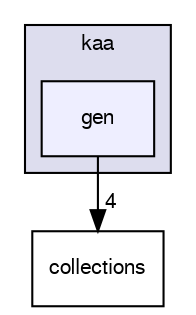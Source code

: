 digraph "/var/lib/jenkins/workspace/kaa_stable/client/client-multi/client-c/src/kaa/gen" {
  bgcolor=transparent;
  compound=true
  node [ fontsize="10", fontname="FreeSans"];
  edge [ labelfontsize="10", labelfontname="FreeSans"];
  subgraph clusterdir_08cd018e1ae44a7fd9aa444acd113371 {
    graph [ bgcolor="#ddddee", pencolor="black", label="kaa" fontname="FreeSans", fontsize="10", URL="dir_08cd018e1ae44a7fd9aa444acd113371.html"]
  dir_b26671fb3b75f7ef4ea1d849b4b26a6e [shape=box, label="gen", style="filled", fillcolor="#eeeeff", pencolor="black", URL="dir_b26671fb3b75f7ef4ea1d849b4b26a6e.html"];
  }
  dir_352e82af4ec8416fe4f0fd61f7fe986d [shape=box label="collections" URL="dir_352e82af4ec8416fe4f0fd61f7fe986d.html"];
  dir_b26671fb3b75f7ef4ea1d849b4b26a6e->dir_352e82af4ec8416fe4f0fd61f7fe986d [headlabel="4", labeldistance=1.5 headhref="dir_000014_000013.html"];
}
